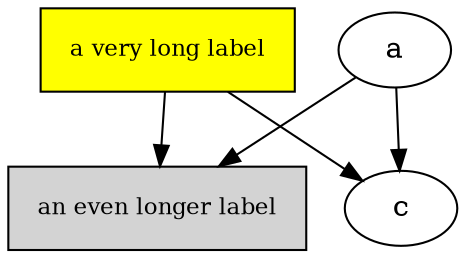 digraph G {
  { 
    node [margin=0  fontsize=11 width=0.5 shape=box style=filled margin=0.2]
    b [fillcolor=yellow label="a very long label"]
    d [label="an even longer label"]
  }
  a -> {c d}
  b -> {c d}
}